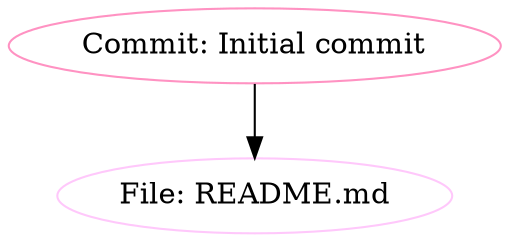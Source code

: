 digraph Commits {
  0[label="Commit: Initial commit", color="#ff92c2"]
  1[label="File: README.md", color="#FFC8FB"]
  0 -> 1
}